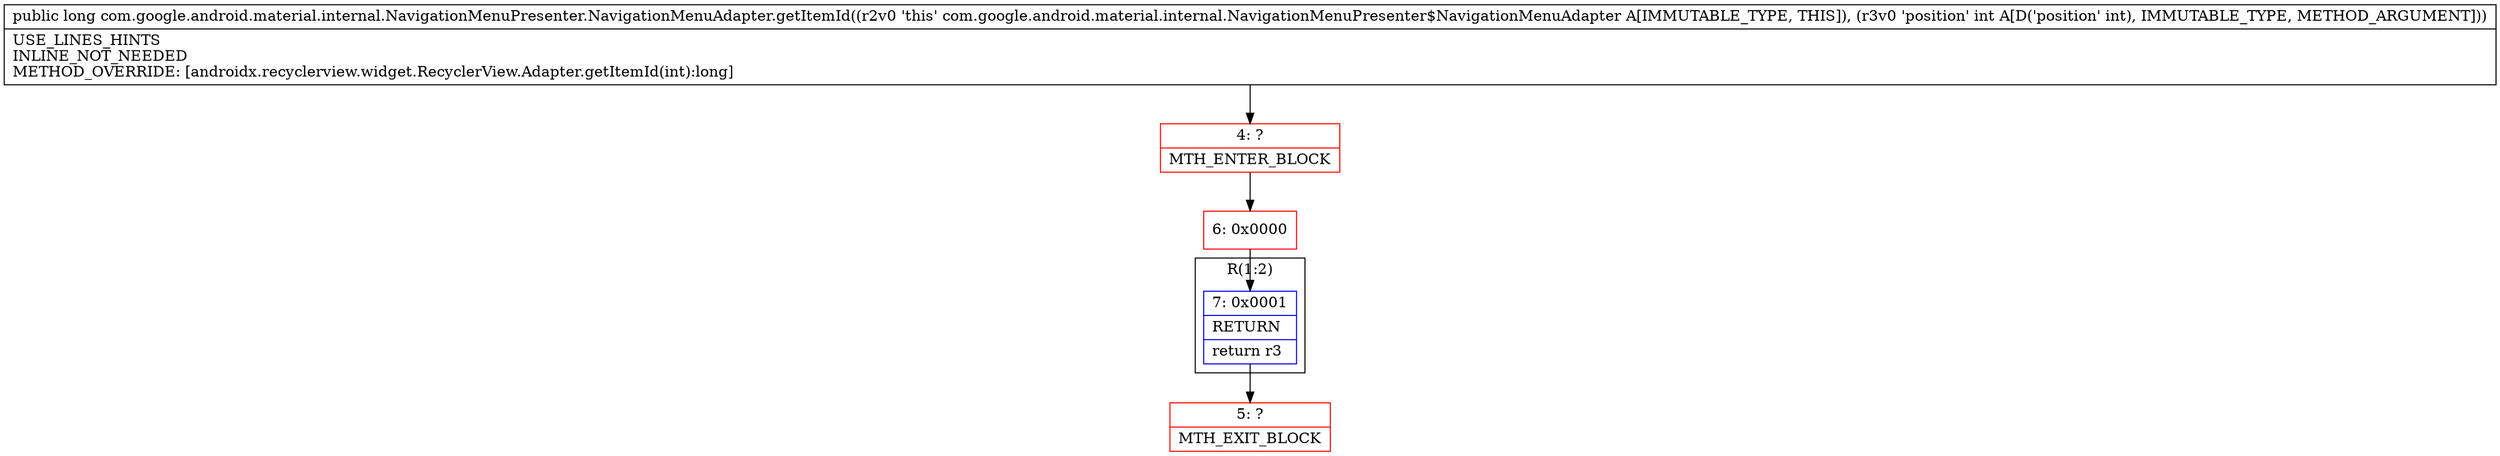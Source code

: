 digraph "CFG forcom.google.android.material.internal.NavigationMenuPresenter.NavigationMenuAdapter.getItemId(I)J" {
subgraph cluster_Region_627157977 {
label = "R(1:2)";
node [shape=record,color=blue];
Node_7 [shape=record,label="{7\:\ 0x0001|RETURN\l|return r3\l}"];
}
Node_4 [shape=record,color=red,label="{4\:\ ?|MTH_ENTER_BLOCK\l}"];
Node_6 [shape=record,color=red,label="{6\:\ 0x0000}"];
Node_5 [shape=record,color=red,label="{5\:\ ?|MTH_EXIT_BLOCK\l}"];
MethodNode[shape=record,label="{public long com.google.android.material.internal.NavigationMenuPresenter.NavigationMenuAdapter.getItemId((r2v0 'this' com.google.android.material.internal.NavigationMenuPresenter$NavigationMenuAdapter A[IMMUTABLE_TYPE, THIS]), (r3v0 'position' int A[D('position' int), IMMUTABLE_TYPE, METHOD_ARGUMENT]))  | USE_LINES_HINTS\lINLINE_NOT_NEEDED\lMETHOD_OVERRIDE: [androidx.recyclerview.widget.RecyclerView.Adapter.getItemId(int):long]\l}"];
MethodNode -> Node_4;Node_7 -> Node_5;
Node_4 -> Node_6;
Node_6 -> Node_7;
}

